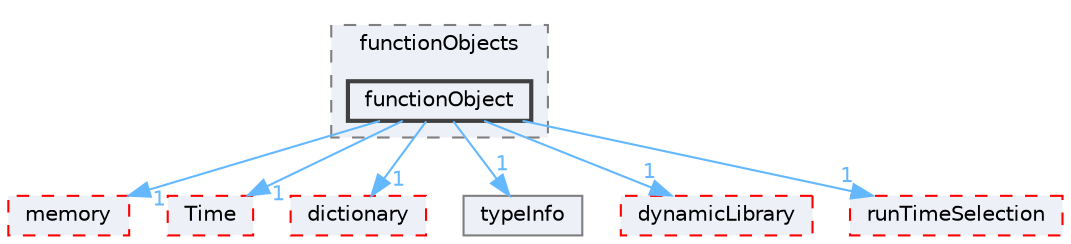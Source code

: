 digraph "src/OpenFOAM/db/functionObjects/functionObject"
{
 // LATEX_PDF_SIZE
  bgcolor="transparent";
  edge [fontname=Helvetica,fontsize=10,labelfontname=Helvetica,labelfontsize=10];
  node [fontname=Helvetica,fontsize=10,shape=box,height=0.2,width=0.4];
  compound=true
  subgraph clusterdir_b1391b8691e21d3cff54e51a698f3c2b {
    graph [ bgcolor="#edf0f7", pencolor="grey50", label="functionObjects", fontname=Helvetica,fontsize=10 style="filled,dashed", URL="dir_b1391b8691e21d3cff54e51a698f3c2b.html",tooltip=""]
  dir_54771b73ae8d00c119965aead573f78a [label="functionObject", fillcolor="#edf0f7", color="grey25", style="filled,bold", URL="dir_54771b73ae8d00c119965aead573f78a.html",tooltip=""];
  }
  dir_385a22dcc2f7120acb0f1a7a832b3b8d [label="memory", fillcolor="#edf0f7", color="red", style="filled,dashed", URL="dir_385a22dcc2f7120acb0f1a7a832b3b8d.html",tooltip=""];
  dir_ec5b63092fb55ef516ddf05b3841c89d [label="Time", fillcolor="#edf0f7", color="red", style="filled,dashed", URL="dir_ec5b63092fb55ef516ddf05b3841c89d.html",tooltip=""];
  dir_43e4f3d5f4ba74ef6e29186317ac2bae [label="dictionary", fillcolor="#edf0f7", color="red", style="filled,dashed", URL="dir_43e4f3d5f4ba74ef6e29186317ac2bae.html",tooltip=""];
  dir_44d37d0c4e72ffac3c5738348b92cda3 [label="typeInfo", fillcolor="#edf0f7", color="grey50", style="filled", URL="dir_44d37d0c4e72ffac3c5738348b92cda3.html",tooltip=""];
  dir_65d267bb6b65740acaf7d5fe4aebd101 [label="dynamicLibrary", fillcolor="#edf0f7", color="red", style="filled,dashed", URL="dir_65d267bb6b65740acaf7d5fe4aebd101.html",tooltip=""];
  dir_97107bb83a2a5bbfad7ddd584e3f301c [label="runTimeSelection", fillcolor="#edf0f7", color="red", style="filled,dashed", URL="dir_97107bb83a2a5bbfad7ddd584e3f301c.html",tooltip=""];
  dir_54771b73ae8d00c119965aead573f78a->dir_385a22dcc2f7120acb0f1a7a832b3b8d [headlabel="1", labeldistance=1.5 headhref="dir_001514_002352.html" href="dir_001514_002352.html" color="steelblue1" fontcolor="steelblue1"];
  dir_54771b73ae8d00c119965aead573f78a->dir_43e4f3d5f4ba74ef6e29186317ac2bae [headlabel="1", labeldistance=1.5 headhref="dir_001514_000924.html" href="dir_001514_000924.html" color="steelblue1" fontcolor="steelblue1"];
  dir_54771b73ae8d00c119965aead573f78a->dir_44d37d0c4e72ffac3c5738348b92cda3 [headlabel="1", labeldistance=1.5 headhref="dir_001514_004179.html" href="dir_001514_004179.html" color="steelblue1" fontcolor="steelblue1"];
  dir_54771b73ae8d00c119965aead573f78a->dir_65d267bb6b65740acaf7d5fe4aebd101 [headlabel="1", labeldistance=1.5 headhref="dir_001514_001084.html" href="dir_001514_001084.html" color="steelblue1" fontcolor="steelblue1"];
  dir_54771b73ae8d00c119965aead573f78a->dir_97107bb83a2a5bbfad7ddd584e3f301c [headlabel="1", labeldistance=1.5 headhref="dir_001514_003384.html" href="dir_001514_003384.html" color="steelblue1" fontcolor="steelblue1"];
  dir_54771b73ae8d00c119965aead573f78a->dir_ec5b63092fb55ef516ddf05b3841c89d [headlabel="1", labeldistance=1.5 headhref="dir_001514_004036.html" href="dir_001514_004036.html" color="steelblue1" fontcolor="steelblue1"];
}

